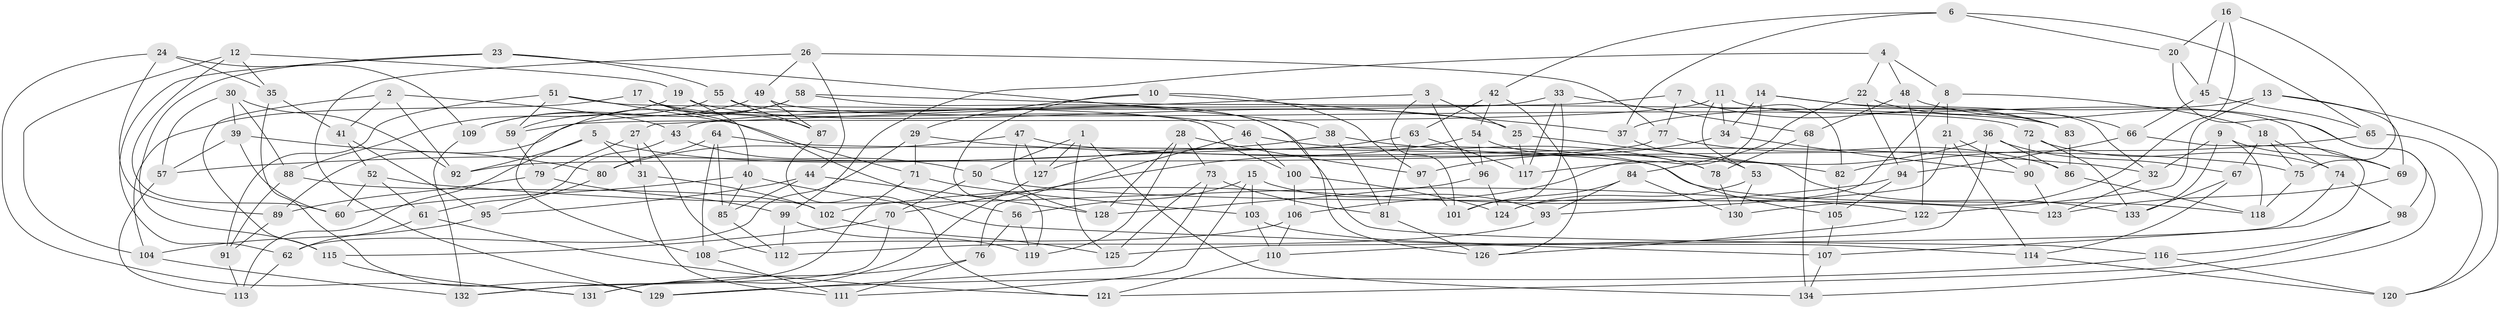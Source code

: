 // Generated by graph-tools (version 1.1) at 2025/37/03/09/25 02:37:50]
// undirected, 134 vertices, 268 edges
graph export_dot {
graph [start="1"]
  node [color=gray90,style=filled];
  1;
  2;
  3;
  4;
  5;
  6;
  7;
  8;
  9;
  10;
  11;
  12;
  13;
  14;
  15;
  16;
  17;
  18;
  19;
  20;
  21;
  22;
  23;
  24;
  25;
  26;
  27;
  28;
  29;
  30;
  31;
  32;
  33;
  34;
  35;
  36;
  37;
  38;
  39;
  40;
  41;
  42;
  43;
  44;
  45;
  46;
  47;
  48;
  49;
  50;
  51;
  52;
  53;
  54;
  55;
  56;
  57;
  58;
  59;
  60;
  61;
  62;
  63;
  64;
  65;
  66;
  67;
  68;
  69;
  70;
  71;
  72;
  73;
  74;
  75;
  76;
  77;
  78;
  79;
  80;
  81;
  82;
  83;
  84;
  85;
  86;
  87;
  88;
  89;
  90;
  91;
  92;
  93;
  94;
  95;
  96;
  97;
  98;
  99;
  100;
  101;
  102;
  103;
  104;
  105;
  106;
  107;
  108;
  109;
  110;
  111;
  112;
  113;
  114;
  115;
  116;
  117;
  118;
  119;
  120;
  121;
  122;
  123;
  124;
  125;
  126;
  127;
  128;
  129;
  130;
  131;
  132;
  133;
  134;
  1 -- 50;
  1 -- 125;
  1 -- 127;
  1 -- 134;
  2 -- 115;
  2 -- 41;
  2 -- 92;
  2 -- 43;
  3 -- 101;
  3 -- 25;
  3 -- 27;
  3 -- 96;
  4 -- 22;
  4 -- 48;
  4 -- 99;
  4 -- 8;
  5 -- 92;
  5 -- 118;
  5 -- 113;
  5 -- 31;
  6 -- 65;
  6 -- 37;
  6 -- 20;
  6 -- 42;
  7 -- 83;
  7 -- 82;
  7 -- 43;
  7 -- 77;
  8 -- 21;
  8 -- 18;
  8 -- 124;
  9 -- 69;
  9 -- 32;
  9 -- 133;
  9 -- 118;
  10 -- 97;
  10 -- 29;
  10 -- 37;
  10 -- 119;
  11 -- 34;
  11 -- 69;
  11 -- 53;
  11 -- 59;
  12 -- 35;
  12 -- 60;
  12 -- 104;
  12 -- 19;
  13 -- 122;
  13 -- 120;
  13 -- 69;
  13 -- 37;
  14 -- 106;
  14 -- 34;
  14 -- 32;
  14 -- 83;
  15 -- 93;
  15 -- 56;
  15 -- 111;
  15 -- 103;
  16 -- 75;
  16 -- 45;
  16 -- 20;
  16 -- 130;
  17 -- 46;
  17 -- 56;
  17 -- 87;
  17 -- 104;
  18 -- 75;
  18 -- 74;
  18 -- 67;
  19 -- 25;
  19 -- 40;
  19 -- 88;
  20 -- 98;
  20 -- 45;
  21 -- 93;
  21 -- 114;
  21 -- 90;
  22 -- 94;
  22 -- 66;
  22 -- 84;
  23 -- 38;
  23 -- 62;
  23 -- 115;
  23 -- 55;
  24 -- 109;
  24 -- 35;
  24 -- 89;
  24 -- 131;
  25 -- 133;
  25 -- 117;
  26 -- 129;
  26 -- 44;
  26 -- 49;
  26 -- 77;
  27 -- 112;
  27 -- 31;
  27 -- 79;
  28 -- 119;
  28 -- 128;
  28 -- 97;
  28 -- 73;
  29 -- 62;
  29 -- 32;
  29 -- 71;
  30 -- 92;
  30 -- 39;
  30 -- 57;
  30 -- 88;
  31 -- 102;
  31 -- 111;
  32 -- 123;
  33 -- 117;
  33 -- 68;
  33 -- 89;
  33 -- 101;
  34 -- 97;
  34 -- 90;
  35 -- 41;
  35 -- 129;
  36 -- 110;
  36 -- 117;
  36 -- 86;
  36 -- 67;
  37 -- 53;
  38 -- 81;
  38 -- 82;
  38 -- 57;
  39 -- 57;
  39 -- 60;
  39 -- 80;
  40 -- 85;
  40 -- 107;
  40 -- 60;
  41 -- 52;
  41 -- 95;
  42 -- 54;
  42 -- 63;
  42 -- 126;
  43 -- 50;
  43 -- 61;
  44 -- 95;
  44 -- 85;
  44 -- 128;
  45 -- 66;
  45 -- 65;
  46 -- 78;
  46 -- 100;
  46 -- 76;
  47 -- 127;
  47 -- 75;
  47 -- 80;
  47 -- 128;
  48 -- 134;
  48 -- 68;
  48 -- 122;
  49 -- 87;
  49 -- 109;
  49 -- 72;
  50 -- 70;
  50 -- 123;
  51 -- 91;
  51 -- 71;
  51 -- 100;
  51 -- 59;
  52 -- 122;
  52 -- 60;
  52 -- 61;
  53 -- 130;
  53 -- 124;
  54 -- 70;
  54 -- 78;
  54 -- 96;
  55 -- 87;
  55 -- 59;
  55 -- 116;
  56 -- 76;
  56 -- 119;
  57 -- 113;
  58 -- 126;
  58 -- 108;
  58 -- 109;
  58 -- 83;
  59 -- 79;
  61 -- 62;
  61 -- 121;
  62 -- 113;
  63 -- 127;
  63 -- 117;
  63 -- 81;
  64 -- 108;
  64 -- 85;
  64 -- 105;
  64 -- 80;
  65 -- 82;
  65 -- 120;
  66 -- 107;
  66 -- 94;
  67 -- 133;
  67 -- 114;
  68 -- 78;
  68 -- 134;
  69 -- 123;
  70 -- 115;
  70 -- 132;
  71 -- 103;
  71 -- 132;
  72 -- 90;
  72 -- 74;
  72 -- 133;
  73 -- 125;
  73 -- 81;
  73 -- 129;
  74 -- 98;
  74 -- 125;
  75 -- 118;
  76 -- 131;
  76 -- 111;
  77 -- 86;
  77 -- 92;
  78 -- 130;
  79 -- 89;
  79 -- 99;
  80 -- 95;
  81 -- 126;
  82 -- 105;
  83 -- 86;
  84 -- 130;
  84 -- 93;
  84 -- 101;
  85 -- 112;
  86 -- 118;
  87 -- 121;
  88 -- 102;
  88 -- 91;
  89 -- 91;
  90 -- 123;
  91 -- 113;
  93 -- 112;
  94 -- 102;
  94 -- 105;
  95 -- 104;
  96 -- 124;
  96 -- 128;
  97 -- 101;
  98 -- 121;
  98 -- 116;
  99 -- 119;
  99 -- 112;
  100 -- 106;
  100 -- 124;
  102 -- 125;
  103 -- 110;
  103 -- 114;
  104 -- 132;
  105 -- 107;
  106 -- 110;
  106 -- 108;
  107 -- 134;
  108 -- 111;
  109 -- 132;
  110 -- 121;
  114 -- 120;
  115 -- 131;
  116 -- 129;
  116 -- 120;
  122 -- 126;
  127 -- 131;
}
